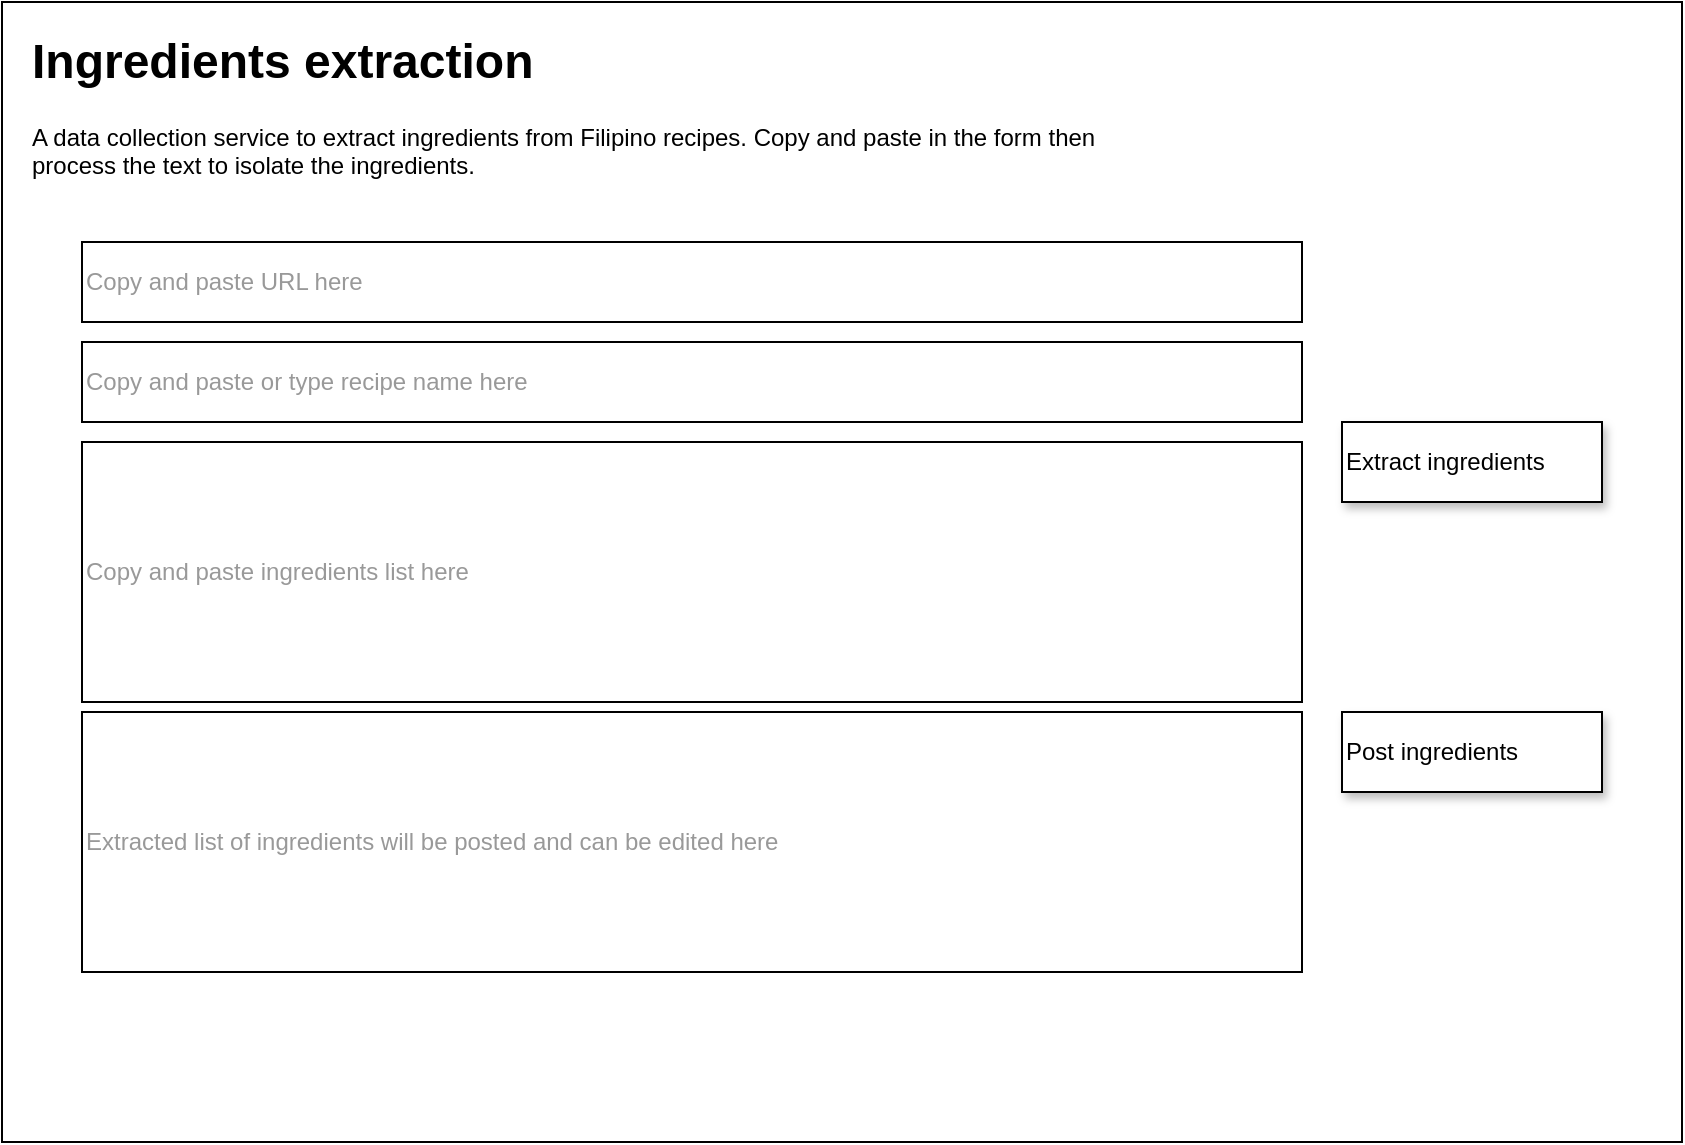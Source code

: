 <mxfile version="13.5.1" type="device"><diagram name="Page-1" id="2cc2dc42-3aac-f2a9-1cec-7a8b7cbee084"><mxGraphModel dx="1240" dy="604" grid="1" gridSize="10" guides="1" tooltips="1" connect="1" arrows="1" fold="1" page="1" pageScale="1" pageWidth="1100" pageHeight="850" background="#ffffff" math="0" shadow="0"><root><mxCell id="0"/><mxCell id="1" parent="0"/><mxCell id="VsCPGr6BTgkls8ULyEwv-1" value="" style="rounded=0;whiteSpace=wrap;html=1;" parent="1" vertex="1"><mxGeometry x="70" y="70" width="840" height="570" as="geometry"/></mxCell><mxCell id="2nLr-Ju2sGMBpkmgdByG-1" value="&lt;h1&gt;Ingredients extraction&lt;br&gt;&lt;/h1&gt;&lt;p&gt;A data collection service to extract ingredients from Filipino recipes. Copy and paste in the form then process the text to isolate the ingredients.&lt;br&gt;&lt;/p&gt;" style="text;html=1;strokeColor=none;fillColor=none;spacing=5;spacingTop=-20;whiteSpace=wrap;overflow=hidden;rounded=0;" parent="1" vertex="1"><mxGeometry x="80" y="80" width="540" height="90" as="geometry"/></mxCell><mxCell id="2nLr-Ju2sGMBpkmgdByG-2" value="&lt;font color=&quot;#999999&quot;&gt;Copy and paste ingredients list here&lt;br&gt;&lt;/font&gt;" style="rounded=0;whiteSpace=wrap;html=1;align=left;" parent="1" vertex="1"><mxGeometry x="110" y="290" width="610" height="130" as="geometry"/></mxCell><mxCell id="2nLr-Ju2sGMBpkmgdByG-3" value="&lt;font color=&quot;#999999&quot;&gt;Extracted list of ingredients will be posted and can be edited here&lt;br&gt;&lt;/font&gt;" style="rounded=0;whiteSpace=wrap;html=1;align=left;" parent="1" vertex="1"><mxGeometry x="110" y="425" width="610" height="130" as="geometry"/></mxCell><UserObject label="&lt;font color=&quot;#999999&quot;&gt;Copy and paste URL here&lt;br&gt;&lt;/font&gt;" link="https://www.allrecipes.com/recipe/152243/lolahs-chicken-adobo/?internalSource=streams&amp;referringId=696&amp;referringContentType=Recipe%20Hub&amp;clickId=st_recipes_mades" id="VsCPGr6BTgkls8ULyEwv-2"><mxCell style="rounded=0;whiteSpace=wrap;html=1;align=left;" parent="1" vertex="1"><mxGeometry x="110" y="190" width="610" height="40" as="geometry"/></mxCell></UserObject><mxCell id="VsCPGr6BTgkls8ULyEwv-6" value="Extract ingredients" style="rounded=0;whiteSpace=wrap;html=1;align=left;shadow=1;" parent="1" vertex="1"><mxGeometry x="740" y="280" width="130" height="40" as="geometry"/></mxCell><mxCell id="VsCPGr6BTgkls8ULyEwv-7" value="Post ingredients" style="rounded=0;whiteSpace=wrap;html=1;align=left;shadow=1;" parent="1" vertex="1"><mxGeometry x="740" y="425" width="130" height="40" as="geometry"/></mxCell><UserObject label="&lt;font color=&quot;#999999&quot;&gt;Copy and paste or type recipe name here&lt;/font&gt;" link="https://www.allrecipes.com/recipe/152243/lolahs-chicken-adobo/?internalSource=streams&amp;referringId=696&amp;referringContentType=Recipe%20Hub&amp;clickId=st_recipes_mades" id="sTLEQSYP3A13xyBifU4n-1"><mxCell style="rounded=0;whiteSpace=wrap;html=1;align=left;" vertex="1" parent="1"><mxGeometry x="110" y="240" width="610" height="40" as="geometry"/></mxCell></UserObject></root></mxGraphModel></diagram></mxfile>
